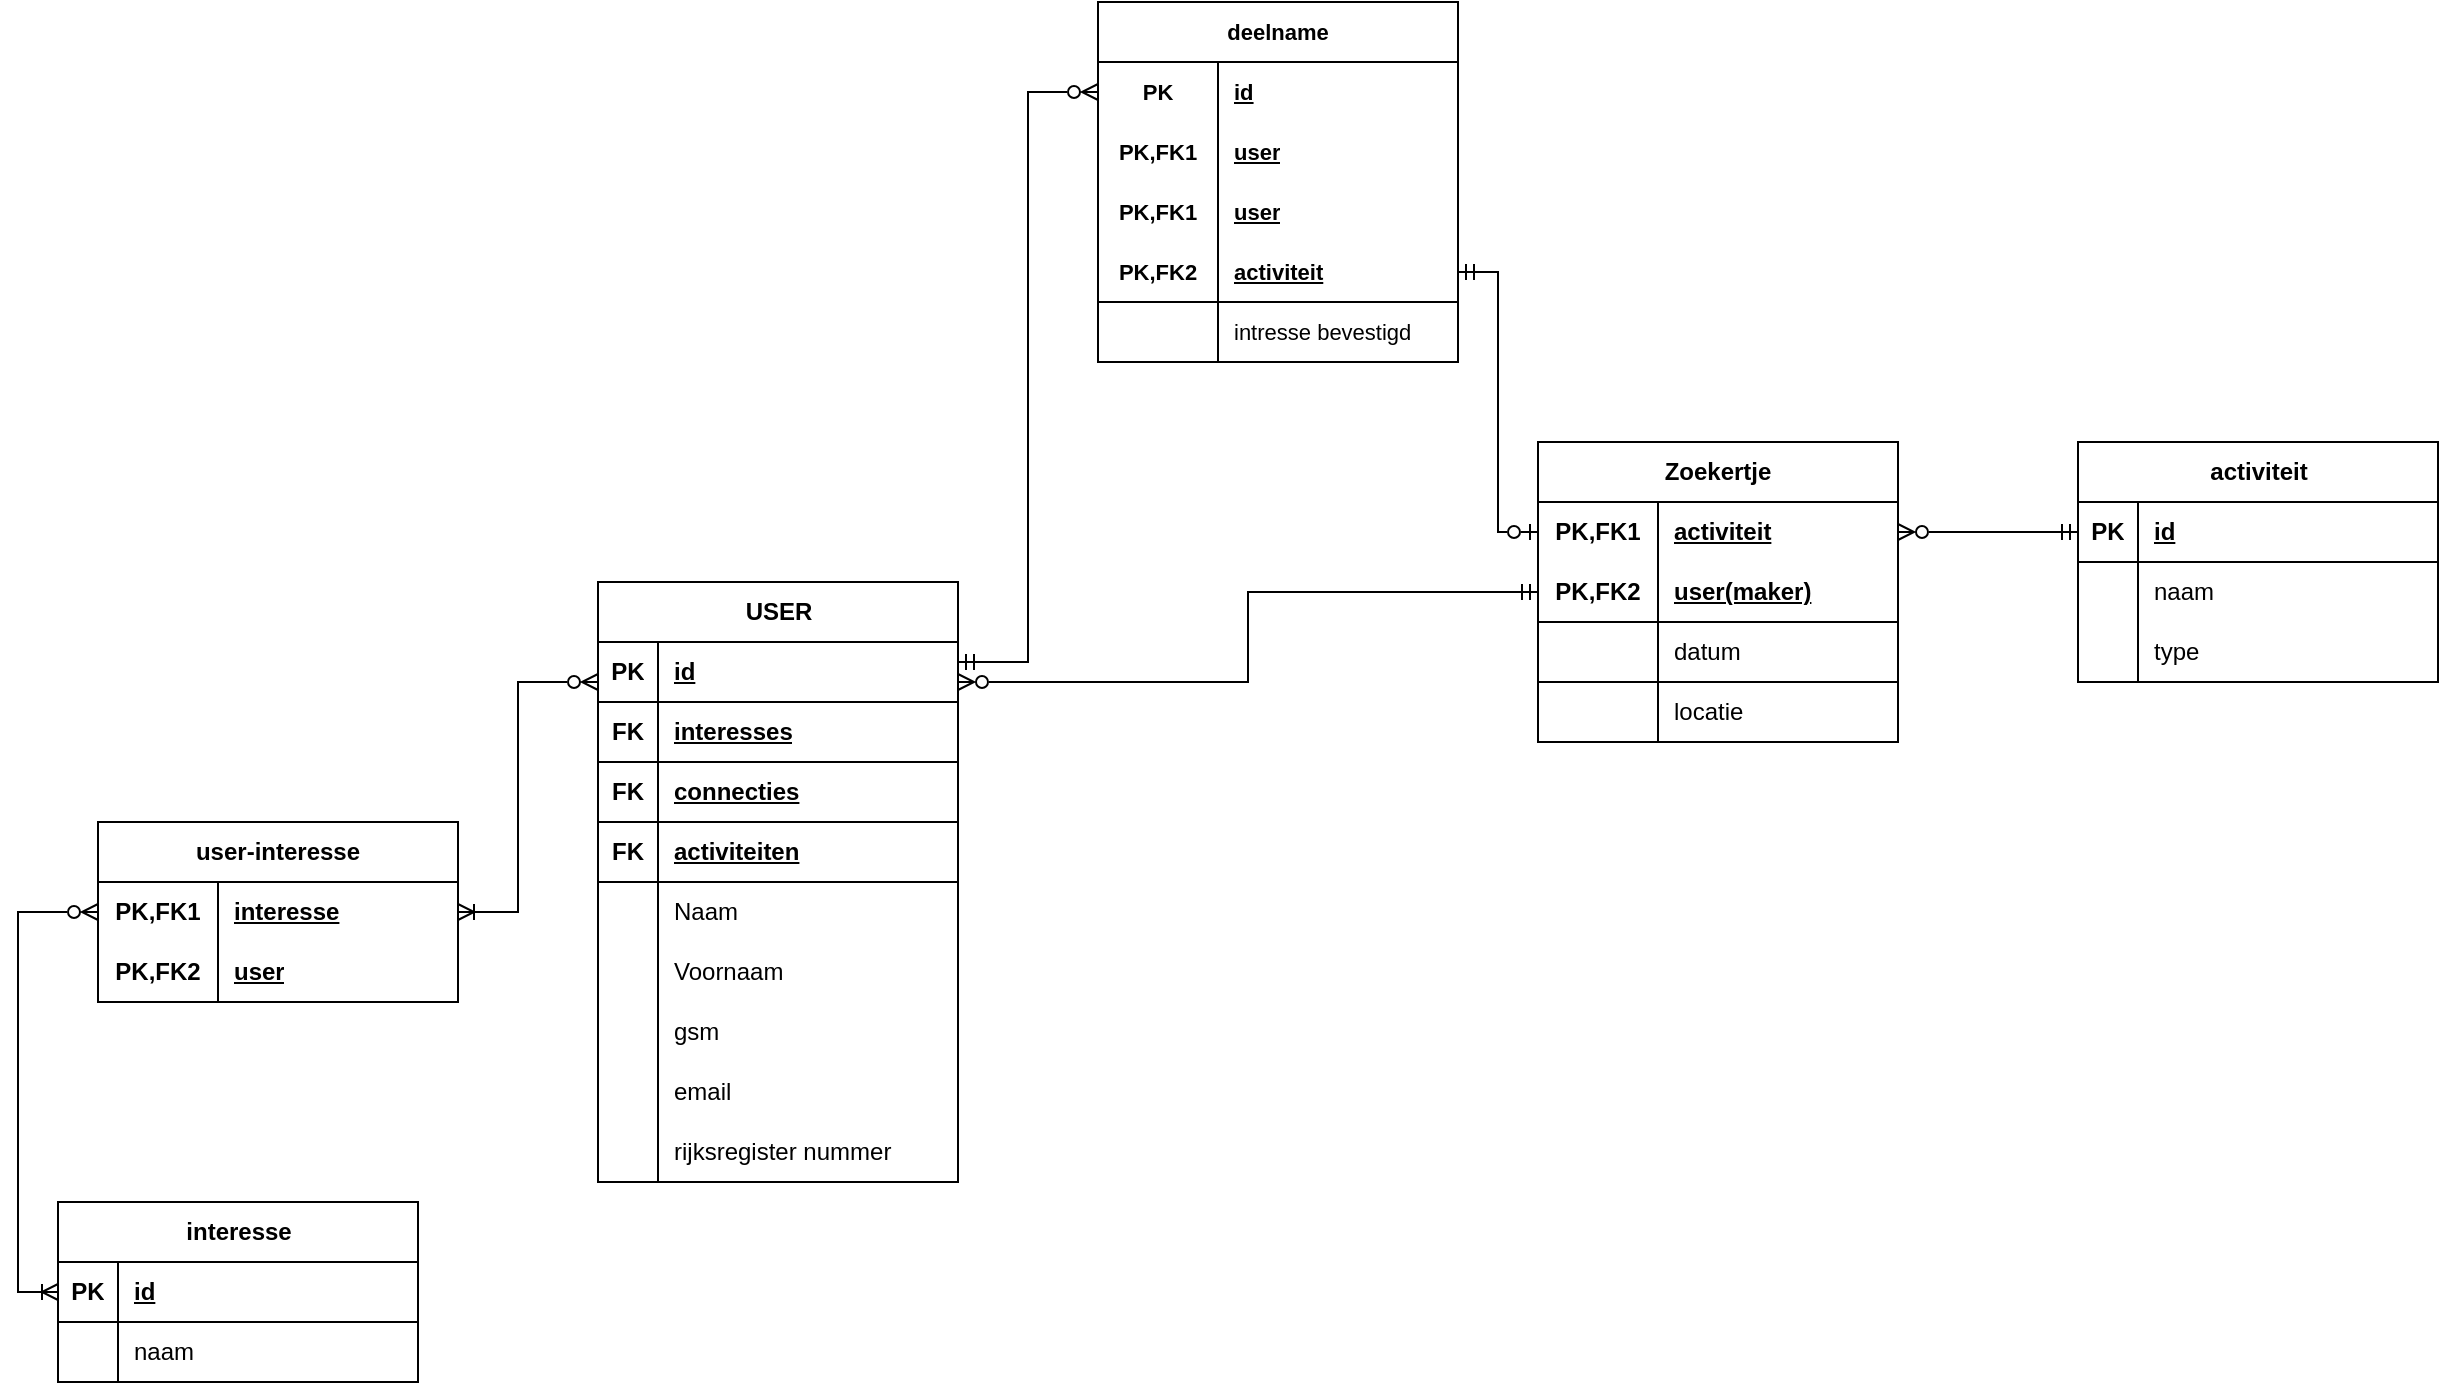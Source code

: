 <mxfile>
    <diagram name="Pagina-1" id="zkqFvFdBHUhe0cVwehjx">
        <mxGraphModel dx="580" dy="270" grid="1" gridSize="10" guides="1" tooltips="1" connect="1" arrows="1" fold="1" page="1" pageScale="1" pageWidth="827" pageHeight="1169" math="0" shadow="0">
            <root>
                <mxCell id="0"/>
                <mxCell id="1" parent="0"/>
                <mxCell id="kH-lECa4SdLWJ0C1_CDl-1" value="USER" style="shape=table;startSize=30;container=1;collapsible=1;childLayout=tableLayout;fixedRows=1;rowLines=0;fontStyle=1;align=center;resizeLast=1;html=1;" parent="1" vertex="1">
                    <mxGeometry x="350" y="700" width="180" height="300" as="geometry">
                        <mxRectangle x="280" y="360" width="70" height="30" as="alternateBounds"/>
                    </mxGeometry>
                </mxCell>
                <mxCell id="kH-lECa4SdLWJ0C1_CDl-2" value="" style="shape=tableRow;horizontal=0;startSize=0;swimlaneHead=0;swimlaneBody=0;fillColor=none;collapsible=0;dropTarget=0;points=[[0,0.5],[1,0.5]];portConstraint=eastwest;top=0;left=0;right=0;bottom=1;" parent="kH-lECa4SdLWJ0C1_CDl-1" vertex="1">
                    <mxGeometry y="30" width="180" height="30" as="geometry"/>
                </mxCell>
                <mxCell id="kH-lECa4SdLWJ0C1_CDl-3" value="PK" style="shape=partialRectangle;connectable=0;fillColor=none;top=0;left=0;bottom=0;right=0;fontStyle=1;overflow=hidden;whiteSpace=wrap;html=1;" parent="kH-lECa4SdLWJ0C1_CDl-2" vertex="1">
                    <mxGeometry width="30" height="30" as="geometry">
                        <mxRectangle width="30" height="30" as="alternateBounds"/>
                    </mxGeometry>
                </mxCell>
                <mxCell id="kH-lECa4SdLWJ0C1_CDl-4" value="id" style="shape=partialRectangle;connectable=0;fillColor=none;top=0;left=0;bottom=0;right=0;align=left;spacingLeft=6;fontStyle=5;overflow=hidden;whiteSpace=wrap;html=1;" parent="kH-lECa4SdLWJ0C1_CDl-2" vertex="1">
                    <mxGeometry x="30" width="150" height="30" as="geometry">
                        <mxRectangle width="150" height="30" as="alternateBounds"/>
                    </mxGeometry>
                </mxCell>
                <mxCell id="kH-lECa4SdLWJ0C1_CDl-14" value="" style="shape=tableRow;horizontal=0;startSize=0;swimlaneHead=0;swimlaneBody=0;fillColor=none;collapsible=0;dropTarget=0;points=[[0,0.5],[1,0.5]];portConstraint=eastwest;top=0;left=0;right=0;bottom=1;" parent="kH-lECa4SdLWJ0C1_CDl-1" vertex="1">
                    <mxGeometry y="60" width="180" height="30" as="geometry"/>
                </mxCell>
                <mxCell id="kH-lECa4SdLWJ0C1_CDl-15" value="FK" style="shape=partialRectangle;connectable=0;fillColor=none;top=0;left=0;bottom=0;right=0;fontStyle=1;overflow=hidden;whiteSpace=wrap;html=1;" parent="kH-lECa4SdLWJ0C1_CDl-14" vertex="1">
                    <mxGeometry width="30" height="30" as="geometry">
                        <mxRectangle width="30" height="30" as="alternateBounds"/>
                    </mxGeometry>
                </mxCell>
                <mxCell id="kH-lECa4SdLWJ0C1_CDl-16" value="interesses" style="shape=partialRectangle;connectable=0;fillColor=none;top=0;left=0;bottom=0;right=0;align=left;spacingLeft=6;fontStyle=5;overflow=hidden;whiteSpace=wrap;html=1;" parent="kH-lECa4SdLWJ0C1_CDl-14" vertex="1">
                    <mxGeometry x="30" width="150" height="30" as="geometry">
                        <mxRectangle width="150" height="30" as="alternateBounds"/>
                    </mxGeometry>
                </mxCell>
                <mxCell id="kH-lECa4SdLWJ0C1_CDl-26" value="" style="shape=tableRow;horizontal=0;startSize=0;swimlaneHead=0;swimlaneBody=0;fillColor=none;collapsible=0;dropTarget=0;points=[[0,0.5],[1,0.5]];portConstraint=eastwest;top=0;left=0;right=0;bottom=1;" parent="kH-lECa4SdLWJ0C1_CDl-1" vertex="1">
                    <mxGeometry y="90" width="180" height="30" as="geometry"/>
                </mxCell>
                <mxCell id="kH-lECa4SdLWJ0C1_CDl-27" value="FK" style="shape=partialRectangle;connectable=0;fillColor=none;top=0;left=0;bottom=0;right=0;fontStyle=1;overflow=hidden;whiteSpace=wrap;html=1;" parent="kH-lECa4SdLWJ0C1_CDl-26" vertex="1">
                    <mxGeometry width="30" height="30" as="geometry">
                        <mxRectangle width="30" height="30" as="alternateBounds"/>
                    </mxGeometry>
                </mxCell>
                <mxCell id="kH-lECa4SdLWJ0C1_CDl-28" value="connecties" style="shape=partialRectangle;connectable=0;fillColor=none;top=0;left=0;bottom=0;right=0;align=left;spacingLeft=6;fontStyle=5;overflow=hidden;whiteSpace=wrap;html=1;" parent="kH-lECa4SdLWJ0C1_CDl-26" vertex="1">
                    <mxGeometry x="30" width="150" height="30" as="geometry">
                        <mxRectangle width="150" height="30" as="alternateBounds"/>
                    </mxGeometry>
                </mxCell>
                <mxCell id="kH-lECa4SdLWJ0C1_CDl-29" value="" style="shape=tableRow;horizontal=0;startSize=0;swimlaneHead=0;swimlaneBody=0;fillColor=none;collapsible=0;dropTarget=0;points=[[0,0.5],[1,0.5]];portConstraint=eastwest;top=0;left=0;right=0;bottom=1;" parent="kH-lECa4SdLWJ0C1_CDl-1" vertex="1">
                    <mxGeometry y="120" width="180" height="30" as="geometry"/>
                </mxCell>
                <mxCell id="kH-lECa4SdLWJ0C1_CDl-30" value="FK" style="shape=partialRectangle;connectable=0;fillColor=none;top=0;left=0;bottom=0;right=0;fontStyle=1;overflow=hidden;whiteSpace=wrap;html=1;" parent="kH-lECa4SdLWJ0C1_CDl-29" vertex="1">
                    <mxGeometry width="30" height="30" as="geometry">
                        <mxRectangle width="30" height="30" as="alternateBounds"/>
                    </mxGeometry>
                </mxCell>
                <mxCell id="kH-lECa4SdLWJ0C1_CDl-31" value="activiteiten" style="shape=partialRectangle;connectable=0;fillColor=none;top=0;left=0;bottom=0;right=0;align=left;spacingLeft=6;fontStyle=5;overflow=hidden;whiteSpace=wrap;html=1;" parent="kH-lECa4SdLWJ0C1_CDl-29" vertex="1">
                    <mxGeometry x="30" width="150" height="30" as="geometry">
                        <mxRectangle width="150" height="30" as="alternateBounds"/>
                    </mxGeometry>
                </mxCell>
                <mxCell id="kH-lECa4SdLWJ0C1_CDl-5" value="" style="shape=tableRow;horizontal=0;startSize=0;swimlaneHead=0;swimlaneBody=0;fillColor=none;collapsible=0;dropTarget=0;points=[[0,0.5],[1,0.5]];portConstraint=eastwest;top=0;left=0;right=0;bottom=0;" parent="kH-lECa4SdLWJ0C1_CDl-1" vertex="1">
                    <mxGeometry y="150" width="180" height="30" as="geometry"/>
                </mxCell>
                <mxCell id="kH-lECa4SdLWJ0C1_CDl-6" value="" style="shape=partialRectangle;connectable=0;fillColor=none;top=0;left=0;bottom=0;right=0;editable=1;overflow=hidden;whiteSpace=wrap;html=1;" parent="kH-lECa4SdLWJ0C1_CDl-5" vertex="1">
                    <mxGeometry width="30" height="30" as="geometry">
                        <mxRectangle width="30" height="30" as="alternateBounds"/>
                    </mxGeometry>
                </mxCell>
                <mxCell id="kH-lECa4SdLWJ0C1_CDl-7" value="Naam" style="shape=partialRectangle;connectable=0;fillColor=none;top=0;left=0;bottom=0;right=0;align=left;spacingLeft=6;overflow=hidden;whiteSpace=wrap;html=1;" parent="kH-lECa4SdLWJ0C1_CDl-5" vertex="1">
                    <mxGeometry x="30" width="150" height="30" as="geometry">
                        <mxRectangle width="150" height="30" as="alternateBounds"/>
                    </mxGeometry>
                </mxCell>
                <mxCell id="kH-lECa4SdLWJ0C1_CDl-8" value="" style="shape=tableRow;horizontal=0;startSize=0;swimlaneHead=0;swimlaneBody=0;fillColor=none;collapsible=0;dropTarget=0;points=[[0,0.5],[1,0.5]];portConstraint=eastwest;top=0;left=0;right=0;bottom=0;" parent="kH-lECa4SdLWJ0C1_CDl-1" vertex="1">
                    <mxGeometry y="180" width="180" height="30" as="geometry"/>
                </mxCell>
                <mxCell id="kH-lECa4SdLWJ0C1_CDl-9" value="" style="shape=partialRectangle;connectable=0;fillColor=none;top=0;left=0;bottom=0;right=0;editable=1;overflow=hidden;whiteSpace=wrap;html=1;" parent="kH-lECa4SdLWJ0C1_CDl-8" vertex="1">
                    <mxGeometry width="30" height="30" as="geometry">
                        <mxRectangle width="30" height="30" as="alternateBounds"/>
                    </mxGeometry>
                </mxCell>
                <mxCell id="kH-lECa4SdLWJ0C1_CDl-10" value="Voornaam" style="shape=partialRectangle;connectable=0;fillColor=none;top=0;left=0;bottom=0;right=0;align=left;spacingLeft=6;overflow=hidden;whiteSpace=wrap;html=1;" parent="kH-lECa4SdLWJ0C1_CDl-8" vertex="1">
                    <mxGeometry x="30" width="150" height="30" as="geometry">
                        <mxRectangle width="150" height="30" as="alternateBounds"/>
                    </mxGeometry>
                </mxCell>
                <mxCell id="kH-lECa4SdLWJ0C1_CDl-11" value="" style="shape=tableRow;horizontal=0;startSize=0;swimlaneHead=0;swimlaneBody=0;fillColor=none;collapsible=0;dropTarget=0;points=[[0,0.5],[1,0.5]];portConstraint=eastwest;top=0;left=0;right=0;bottom=0;" parent="kH-lECa4SdLWJ0C1_CDl-1" vertex="1">
                    <mxGeometry y="210" width="180" height="30" as="geometry"/>
                </mxCell>
                <mxCell id="kH-lECa4SdLWJ0C1_CDl-12" value="" style="shape=partialRectangle;connectable=0;fillColor=none;top=0;left=0;bottom=0;right=0;editable=1;overflow=hidden;whiteSpace=wrap;html=1;" parent="kH-lECa4SdLWJ0C1_CDl-11" vertex="1">
                    <mxGeometry width="30" height="30" as="geometry">
                        <mxRectangle width="30" height="30" as="alternateBounds"/>
                    </mxGeometry>
                </mxCell>
                <mxCell id="kH-lECa4SdLWJ0C1_CDl-13" value="gsm" style="shape=partialRectangle;connectable=0;fillColor=none;top=0;left=0;bottom=0;right=0;align=left;spacingLeft=6;overflow=hidden;whiteSpace=wrap;html=1;" parent="kH-lECa4SdLWJ0C1_CDl-11" vertex="1">
                    <mxGeometry x="30" width="150" height="30" as="geometry">
                        <mxRectangle width="150" height="30" as="alternateBounds"/>
                    </mxGeometry>
                </mxCell>
                <mxCell id="kH-lECa4SdLWJ0C1_CDl-20" value="" style="shape=tableRow;horizontal=0;startSize=0;swimlaneHead=0;swimlaneBody=0;fillColor=none;collapsible=0;dropTarget=0;points=[[0,0.5],[1,0.5]];portConstraint=eastwest;top=0;left=0;right=0;bottom=0;" parent="kH-lECa4SdLWJ0C1_CDl-1" vertex="1">
                    <mxGeometry y="240" width="180" height="30" as="geometry"/>
                </mxCell>
                <mxCell id="kH-lECa4SdLWJ0C1_CDl-21" value="" style="shape=partialRectangle;connectable=0;fillColor=none;top=0;left=0;bottom=0;right=0;editable=1;overflow=hidden;whiteSpace=wrap;html=1;" parent="kH-lECa4SdLWJ0C1_CDl-20" vertex="1">
                    <mxGeometry width="30" height="30" as="geometry">
                        <mxRectangle width="30" height="30" as="alternateBounds"/>
                    </mxGeometry>
                </mxCell>
                <mxCell id="kH-lECa4SdLWJ0C1_CDl-22" value="email" style="shape=partialRectangle;connectable=0;fillColor=none;top=0;left=0;bottom=0;right=0;align=left;spacingLeft=6;overflow=hidden;whiteSpace=wrap;html=1;" parent="kH-lECa4SdLWJ0C1_CDl-20" vertex="1">
                    <mxGeometry x="30" width="150" height="30" as="geometry">
                        <mxRectangle width="150" height="30" as="alternateBounds"/>
                    </mxGeometry>
                </mxCell>
                <mxCell id="kH-lECa4SdLWJ0C1_CDl-23" value="" style="shape=tableRow;horizontal=0;startSize=0;swimlaneHead=0;swimlaneBody=0;fillColor=none;collapsible=0;dropTarget=0;points=[[0,0.5],[1,0.5]];portConstraint=eastwest;top=0;left=0;right=0;bottom=0;" parent="kH-lECa4SdLWJ0C1_CDl-1" vertex="1">
                    <mxGeometry y="270" width="180" height="30" as="geometry"/>
                </mxCell>
                <mxCell id="kH-lECa4SdLWJ0C1_CDl-24" value="" style="shape=partialRectangle;connectable=0;fillColor=none;top=0;left=0;bottom=0;right=0;editable=1;overflow=hidden;whiteSpace=wrap;html=1;" parent="kH-lECa4SdLWJ0C1_CDl-23" vertex="1">
                    <mxGeometry width="30" height="30" as="geometry">
                        <mxRectangle width="30" height="30" as="alternateBounds"/>
                    </mxGeometry>
                </mxCell>
                <mxCell id="kH-lECa4SdLWJ0C1_CDl-25" value="rijksregister nummer" style="shape=partialRectangle;connectable=0;fillColor=none;top=0;left=0;bottom=0;right=0;align=left;spacingLeft=6;overflow=hidden;whiteSpace=wrap;html=1;" parent="kH-lECa4SdLWJ0C1_CDl-23" vertex="1">
                    <mxGeometry x="30" width="150" height="30" as="geometry">
                        <mxRectangle width="150" height="30" as="alternateBounds"/>
                    </mxGeometry>
                </mxCell>
                <mxCell id="kH-lECa4SdLWJ0C1_CDl-32" value="activiteit" style="shape=table;startSize=30;container=1;collapsible=1;childLayout=tableLayout;fixedRows=1;rowLines=0;fontStyle=1;align=center;resizeLast=1;html=1;" parent="1" vertex="1">
                    <mxGeometry x="1090" y="630" width="180" height="120" as="geometry"/>
                </mxCell>
                <mxCell id="kH-lECa4SdLWJ0C1_CDl-33" value="" style="shape=tableRow;horizontal=0;startSize=0;swimlaneHead=0;swimlaneBody=0;fillColor=none;collapsible=0;dropTarget=0;points=[[0,0.5],[1,0.5]];portConstraint=eastwest;top=0;left=0;right=0;bottom=1;" parent="kH-lECa4SdLWJ0C1_CDl-32" vertex="1">
                    <mxGeometry y="30" width="180" height="30" as="geometry"/>
                </mxCell>
                <mxCell id="kH-lECa4SdLWJ0C1_CDl-34" value="PK" style="shape=partialRectangle;connectable=0;fillColor=none;top=0;left=0;bottom=0;right=0;fontStyle=1;overflow=hidden;whiteSpace=wrap;html=1;" parent="kH-lECa4SdLWJ0C1_CDl-33" vertex="1">
                    <mxGeometry width="30" height="30" as="geometry">
                        <mxRectangle width="30" height="30" as="alternateBounds"/>
                    </mxGeometry>
                </mxCell>
                <mxCell id="kH-lECa4SdLWJ0C1_CDl-35" value="id" style="shape=partialRectangle;connectable=0;fillColor=none;top=0;left=0;bottom=0;right=0;align=left;spacingLeft=6;fontStyle=5;overflow=hidden;whiteSpace=wrap;html=1;" parent="kH-lECa4SdLWJ0C1_CDl-33" vertex="1">
                    <mxGeometry x="30" width="150" height="30" as="geometry">
                        <mxRectangle width="150" height="30" as="alternateBounds"/>
                    </mxGeometry>
                </mxCell>
                <mxCell id="kH-lECa4SdLWJ0C1_CDl-36" value="" style="shape=tableRow;horizontal=0;startSize=0;swimlaneHead=0;swimlaneBody=0;fillColor=none;collapsible=0;dropTarget=0;points=[[0,0.5],[1,0.5]];portConstraint=eastwest;top=0;left=0;right=0;bottom=0;" parent="kH-lECa4SdLWJ0C1_CDl-32" vertex="1">
                    <mxGeometry y="60" width="180" height="30" as="geometry"/>
                </mxCell>
                <mxCell id="kH-lECa4SdLWJ0C1_CDl-37" value="" style="shape=partialRectangle;connectable=0;fillColor=none;top=0;left=0;bottom=0;right=0;editable=1;overflow=hidden;whiteSpace=wrap;html=1;" parent="kH-lECa4SdLWJ0C1_CDl-36" vertex="1">
                    <mxGeometry width="30" height="30" as="geometry">
                        <mxRectangle width="30" height="30" as="alternateBounds"/>
                    </mxGeometry>
                </mxCell>
                <mxCell id="kH-lECa4SdLWJ0C1_CDl-38" value="naam" style="shape=partialRectangle;connectable=0;fillColor=none;top=0;left=0;bottom=0;right=0;align=left;spacingLeft=6;overflow=hidden;whiteSpace=wrap;html=1;" parent="kH-lECa4SdLWJ0C1_CDl-36" vertex="1">
                    <mxGeometry x="30" width="150" height="30" as="geometry">
                        <mxRectangle width="150" height="30" as="alternateBounds"/>
                    </mxGeometry>
                </mxCell>
                <mxCell id="kH-lECa4SdLWJ0C1_CDl-39" value="" style="shape=tableRow;horizontal=0;startSize=0;swimlaneHead=0;swimlaneBody=0;fillColor=none;collapsible=0;dropTarget=0;points=[[0,0.5],[1,0.5]];portConstraint=eastwest;top=0;left=0;right=0;bottom=0;" parent="kH-lECa4SdLWJ0C1_CDl-32" vertex="1">
                    <mxGeometry y="90" width="180" height="30" as="geometry"/>
                </mxCell>
                <mxCell id="kH-lECa4SdLWJ0C1_CDl-40" value="" style="shape=partialRectangle;connectable=0;fillColor=none;top=0;left=0;bottom=0;right=0;editable=1;overflow=hidden;whiteSpace=wrap;html=1;" parent="kH-lECa4SdLWJ0C1_CDl-39" vertex="1">
                    <mxGeometry width="30" height="30" as="geometry">
                        <mxRectangle width="30" height="30" as="alternateBounds"/>
                    </mxGeometry>
                </mxCell>
                <mxCell id="kH-lECa4SdLWJ0C1_CDl-41" value="type" style="shape=partialRectangle;connectable=0;fillColor=none;top=0;left=0;bottom=0;right=0;align=left;spacingLeft=6;overflow=hidden;whiteSpace=wrap;html=1;" parent="kH-lECa4SdLWJ0C1_CDl-39" vertex="1">
                    <mxGeometry x="30" width="150" height="30" as="geometry">
                        <mxRectangle width="150" height="30" as="alternateBounds"/>
                    </mxGeometry>
                </mxCell>
                <mxCell id="kH-lECa4SdLWJ0C1_CDl-85" style="edgeStyle=orthogonalEdgeStyle;rounded=0;orthogonalLoop=1;jettySize=auto;html=1;endArrow=ERzeroToMany;endFill=0;startArrow=ERoneToMany;startFill=0;" parent="1" source="kH-lECa4SdLWJ0C1_CDl-58" target="kH-lECa4SdLWJ0C1_CDl-72" edge="1">
                    <mxGeometry relative="1" as="geometry">
                        <Array as="points">
                            <mxPoint x="60" y="1055"/>
                            <mxPoint x="60" y="865"/>
                        </Array>
                    </mxGeometry>
                </mxCell>
                <mxCell id="kH-lECa4SdLWJ0C1_CDl-58" value="interesse" style="shape=table;startSize=30;container=1;collapsible=1;childLayout=tableLayout;fixedRows=1;rowLines=0;fontStyle=1;align=center;resizeLast=1;html=1;" parent="1" vertex="1">
                    <mxGeometry x="80" y="1010" width="180" height="90" as="geometry"/>
                </mxCell>
                <mxCell id="kH-lECa4SdLWJ0C1_CDl-59" value="" style="shape=tableRow;horizontal=0;startSize=0;swimlaneHead=0;swimlaneBody=0;fillColor=none;collapsible=0;dropTarget=0;points=[[0,0.5],[1,0.5]];portConstraint=eastwest;top=0;left=0;right=0;bottom=1;" parent="kH-lECa4SdLWJ0C1_CDl-58" vertex="1">
                    <mxGeometry y="30" width="180" height="30" as="geometry"/>
                </mxCell>
                <mxCell id="kH-lECa4SdLWJ0C1_CDl-60" value="PK" style="shape=partialRectangle;connectable=0;fillColor=none;top=0;left=0;bottom=0;right=0;fontStyle=1;overflow=hidden;whiteSpace=wrap;html=1;" parent="kH-lECa4SdLWJ0C1_CDl-59" vertex="1">
                    <mxGeometry width="30" height="30" as="geometry">
                        <mxRectangle width="30" height="30" as="alternateBounds"/>
                    </mxGeometry>
                </mxCell>
                <mxCell id="kH-lECa4SdLWJ0C1_CDl-61" value="id" style="shape=partialRectangle;connectable=0;fillColor=none;top=0;left=0;bottom=0;right=0;align=left;spacingLeft=6;fontStyle=5;overflow=hidden;whiteSpace=wrap;html=1;" parent="kH-lECa4SdLWJ0C1_CDl-59" vertex="1">
                    <mxGeometry x="30" width="150" height="30" as="geometry">
                        <mxRectangle width="150" height="30" as="alternateBounds"/>
                    </mxGeometry>
                </mxCell>
                <mxCell id="kH-lECa4SdLWJ0C1_CDl-62" value="" style="shape=tableRow;horizontal=0;startSize=0;swimlaneHead=0;swimlaneBody=0;fillColor=none;collapsible=0;dropTarget=0;points=[[0,0.5],[1,0.5]];portConstraint=eastwest;top=0;left=0;right=0;bottom=0;" parent="kH-lECa4SdLWJ0C1_CDl-58" vertex="1">
                    <mxGeometry y="60" width="180" height="30" as="geometry"/>
                </mxCell>
                <mxCell id="kH-lECa4SdLWJ0C1_CDl-63" value="" style="shape=partialRectangle;connectable=0;fillColor=none;top=0;left=0;bottom=0;right=0;editable=1;overflow=hidden;whiteSpace=wrap;html=1;" parent="kH-lECa4SdLWJ0C1_CDl-62" vertex="1">
                    <mxGeometry width="30" height="30" as="geometry">
                        <mxRectangle width="30" height="30" as="alternateBounds"/>
                    </mxGeometry>
                </mxCell>
                <mxCell id="kH-lECa4SdLWJ0C1_CDl-64" value="naam" style="shape=partialRectangle;connectable=0;fillColor=none;top=0;left=0;bottom=0;right=0;align=left;spacingLeft=6;overflow=hidden;whiteSpace=wrap;html=1;" parent="kH-lECa4SdLWJ0C1_CDl-62" vertex="1">
                    <mxGeometry x="30" width="150" height="30" as="geometry">
                        <mxRectangle width="150" height="30" as="alternateBounds"/>
                    </mxGeometry>
                </mxCell>
                <mxCell id="kH-lECa4SdLWJ0C1_CDl-71" value="user-interesse" style="shape=table;startSize=30;container=1;collapsible=1;childLayout=tableLayout;fixedRows=1;rowLines=0;fontStyle=1;align=center;resizeLast=1;html=1;whiteSpace=wrap;" parent="1" vertex="1">
                    <mxGeometry x="100" y="820" width="180" height="90" as="geometry"/>
                </mxCell>
                <mxCell id="kH-lECa4SdLWJ0C1_CDl-72" value="" style="shape=tableRow;horizontal=0;startSize=0;swimlaneHead=0;swimlaneBody=0;fillColor=none;collapsible=0;dropTarget=0;points=[[0,0.5],[1,0.5]];portConstraint=eastwest;top=0;left=0;right=0;bottom=0;html=1;" parent="kH-lECa4SdLWJ0C1_CDl-71" vertex="1">
                    <mxGeometry y="30" width="180" height="30" as="geometry"/>
                </mxCell>
                <mxCell id="kH-lECa4SdLWJ0C1_CDl-73" value="PK,FK1" style="shape=partialRectangle;connectable=0;fillColor=none;top=0;left=0;bottom=0;right=0;fontStyle=1;overflow=hidden;html=1;whiteSpace=wrap;" parent="kH-lECa4SdLWJ0C1_CDl-72" vertex="1">
                    <mxGeometry width="60" height="30" as="geometry">
                        <mxRectangle width="60" height="30" as="alternateBounds"/>
                    </mxGeometry>
                </mxCell>
                <mxCell id="kH-lECa4SdLWJ0C1_CDl-74" value="interesse" style="shape=partialRectangle;connectable=0;fillColor=none;top=0;left=0;bottom=0;right=0;align=left;spacingLeft=6;fontStyle=5;overflow=hidden;html=1;whiteSpace=wrap;" parent="kH-lECa4SdLWJ0C1_CDl-72" vertex="1">
                    <mxGeometry x="60" width="120" height="30" as="geometry">
                        <mxRectangle width="120" height="30" as="alternateBounds"/>
                    </mxGeometry>
                </mxCell>
                <mxCell id="kH-lECa4SdLWJ0C1_CDl-75" value="" style="shape=tableRow;horizontal=0;startSize=0;swimlaneHead=0;swimlaneBody=0;fillColor=none;collapsible=0;dropTarget=0;points=[[0,0.5],[1,0.5]];portConstraint=eastwest;top=0;left=0;right=0;bottom=1;html=1;" parent="kH-lECa4SdLWJ0C1_CDl-71" vertex="1">
                    <mxGeometry y="60" width="180" height="30" as="geometry"/>
                </mxCell>
                <mxCell id="kH-lECa4SdLWJ0C1_CDl-76" value="PK,FK2" style="shape=partialRectangle;connectable=0;fillColor=none;top=0;left=0;bottom=0;right=0;fontStyle=1;overflow=hidden;html=1;whiteSpace=wrap;" parent="kH-lECa4SdLWJ0C1_CDl-75" vertex="1">
                    <mxGeometry width="60" height="30" as="geometry">
                        <mxRectangle width="60" height="30" as="alternateBounds"/>
                    </mxGeometry>
                </mxCell>
                <mxCell id="kH-lECa4SdLWJ0C1_CDl-77" value="user" style="shape=partialRectangle;connectable=0;fillColor=none;top=0;left=0;bottom=0;right=0;align=left;spacingLeft=6;fontStyle=5;overflow=hidden;html=1;whiteSpace=wrap;" parent="kH-lECa4SdLWJ0C1_CDl-75" vertex="1">
                    <mxGeometry x="60" width="120" height="30" as="geometry">
                        <mxRectangle width="120" height="30" as="alternateBounds"/>
                    </mxGeometry>
                </mxCell>
                <mxCell id="kH-lECa4SdLWJ0C1_CDl-86" style="edgeStyle=orthogonalEdgeStyle;shape=connector;rounded=0;orthogonalLoop=1;jettySize=auto;html=1;strokeColor=default;align=center;verticalAlign=middle;fontFamily=Helvetica;fontSize=11;fontColor=default;labelBackgroundColor=default;endArrow=ERzeroToMany;endFill=0;startArrow=ERoneToMany;startFill=0;" parent="1" source="kH-lECa4SdLWJ0C1_CDl-72" target="kH-lECa4SdLWJ0C1_CDl-2" edge="1">
                    <mxGeometry relative="1" as="geometry">
                        <Array as="points">
                            <mxPoint x="310" y="865"/>
                            <mxPoint x="310" y="750"/>
                        </Array>
                    </mxGeometry>
                </mxCell>
                <mxCell id="kH-lECa4SdLWJ0C1_CDl-101" value="Zoekertje" style="shape=table;startSize=30;container=1;collapsible=1;childLayout=tableLayout;fixedRows=1;rowLines=0;fontStyle=1;align=center;resizeLast=1;html=1;whiteSpace=wrap;" parent="1" vertex="1">
                    <mxGeometry x="820" y="630" width="180" height="150" as="geometry"/>
                </mxCell>
                <mxCell id="kH-lECa4SdLWJ0C1_CDl-102" value="" style="shape=tableRow;horizontal=0;startSize=0;swimlaneHead=0;swimlaneBody=0;fillColor=none;collapsible=0;dropTarget=0;points=[[0,0.5],[1,0.5]];portConstraint=eastwest;top=0;left=0;right=0;bottom=0;html=1;" parent="kH-lECa4SdLWJ0C1_CDl-101" vertex="1">
                    <mxGeometry y="30" width="180" height="30" as="geometry"/>
                </mxCell>
                <mxCell id="kH-lECa4SdLWJ0C1_CDl-103" value="PK,FK1" style="shape=partialRectangle;connectable=0;fillColor=none;top=0;left=0;bottom=0;right=0;fontStyle=1;overflow=hidden;html=1;whiteSpace=wrap;" parent="kH-lECa4SdLWJ0C1_CDl-102" vertex="1">
                    <mxGeometry width="60" height="30" as="geometry">
                        <mxRectangle width="60" height="30" as="alternateBounds"/>
                    </mxGeometry>
                </mxCell>
                <mxCell id="kH-lECa4SdLWJ0C1_CDl-104" value="activiteit" style="shape=partialRectangle;connectable=0;fillColor=none;top=0;left=0;bottom=0;right=0;align=left;spacingLeft=6;fontStyle=5;overflow=hidden;html=1;whiteSpace=wrap;" parent="kH-lECa4SdLWJ0C1_CDl-102" vertex="1">
                    <mxGeometry x="60" width="120" height="30" as="geometry">
                        <mxRectangle width="120" height="30" as="alternateBounds"/>
                    </mxGeometry>
                </mxCell>
                <mxCell id="kH-lECa4SdLWJ0C1_CDl-105" value="" style="shape=tableRow;horizontal=0;startSize=0;swimlaneHead=0;swimlaneBody=0;fillColor=none;collapsible=0;dropTarget=0;points=[[0,0.5],[1,0.5]];portConstraint=eastwest;top=0;left=0;right=0;bottom=1;html=1;" parent="kH-lECa4SdLWJ0C1_CDl-101" vertex="1">
                    <mxGeometry y="60" width="180" height="30" as="geometry"/>
                </mxCell>
                <mxCell id="kH-lECa4SdLWJ0C1_CDl-106" value="PK,FK2" style="shape=partialRectangle;connectable=0;fillColor=none;top=0;left=0;bottom=0;right=0;fontStyle=1;overflow=hidden;html=1;whiteSpace=wrap;" parent="kH-lECa4SdLWJ0C1_CDl-105" vertex="1">
                    <mxGeometry width="60" height="30" as="geometry">
                        <mxRectangle width="60" height="30" as="alternateBounds"/>
                    </mxGeometry>
                </mxCell>
                <mxCell id="kH-lECa4SdLWJ0C1_CDl-107" value="user(maker)" style="shape=partialRectangle;connectable=0;fillColor=none;top=0;left=0;bottom=0;right=0;align=left;spacingLeft=6;fontStyle=5;overflow=hidden;html=1;whiteSpace=wrap;" parent="kH-lECa4SdLWJ0C1_CDl-105" vertex="1">
                    <mxGeometry x="60" width="120" height="30" as="geometry">
                        <mxRectangle width="120" height="30" as="alternateBounds"/>
                    </mxGeometry>
                </mxCell>
                <mxCell id="kH-lECa4SdLWJ0C1_CDl-120" value="" style="shape=tableRow;horizontal=0;startSize=0;swimlaneHead=0;swimlaneBody=0;fillColor=none;collapsible=0;dropTarget=0;points=[[0,0.5],[1,0.5]];portConstraint=eastwest;top=0;left=0;right=0;bottom=1;html=1;" parent="kH-lECa4SdLWJ0C1_CDl-101" vertex="1">
                    <mxGeometry y="90" width="180" height="30" as="geometry"/>
                </mxCell>
                <mxCell id="kH-lECa4SdLWJ0C1_CDl-121" value="" style="shape=partialRectangle;connectable=0;fillColor=none;top=0;left=0;bottom=0;right=0;fontStyle=1;overflow=hidden;html=1;whiteSpace=wrap;" parent="kH-lECa4SdLWJ0C1_CDl-120" vertex="1">
                    <mxGeometry width="60" height="30" as="geometry">
                        <mxRectangle width="60" height="30" as="alternateBounds"/>
                    </mxGeometry>
                </mxCell>
                <mxCell id="kH-lECa4SdLWJ0C1_CDl-122" value="datum" style="shape=partialRectangle;connectable=0;fillColor=none;top=0;left=0;bottom=0;right=0;align=left;spacingLeft=6;fontStyle=0;overflow=hidden;html=1;whiteSpace=wrap;" parent="kH-lECa4SdLWJ0C1_CDl-120" vertex="1">
                    <mxGeometry x="60" width="120" height="30" as="geometry">
                        <mxRectangle width="120" height="30" as="alternateBounds"/>
                    </mxGeometry>
                </mxCell>
                <mxCell id="kH-lECa4SdLWJ0C1_CDl-123" value="" style="shape=tableRow;horizontal=0;startSize=0;swimlaneHead=0;swimlaneBody=0;fillColor=none;collapsible=0;dropTarget=0;points=[[0,0.5],[1,0.5]];portConstraint=eastwest;top=0;left=0;right=0;bottom=1;html=1;" parent="kH-lECa4SdLWJ0C1_CDl-101" vertex="1">
                    <mxGeometry y="120" width="180" height="30" as="geometry"/>
                </mxCell>
                <mxCell id="kH-lECa4SdLWJ0C1_CDl-124" value="" style="shape=partialRectangle;connectable=0;fillColor=none;top=0;left=0;bottom=0;right=0;fontStyle=1;overflow=hidden;html=1;whiteSpace=wrap;" parent="kH-lECa4SdLWJ0C1_CDl-123" vertex="1">
                    <mxGeometry width="60" height="30" as="geometry">
                        <mxRectangle width="60" height="30" as="alternateBounds"/>
                    </mxGeometry>
                </mxCell>
                <mxCell id="kH-lECa4SdLWJ0C1_CDl-125" value="locatie" style="shape=partialRectangle;connectable=0;fillColor=none;top=0;left=0;bottom=0;right=0;align=left;spacingLeft=6;fontStyle=0;overflow=hidden;html=1;whiteSpace=wrap;" parent="kH-lECa4SdLWJ0C1_CDl-123" vertex="1">
                    <mxGeometry x="60" width="120" height="30" as="geometry">
                        <mxRectangle width="120" height="30" as="alternateBounds"/>
                    </mxGeometry>
                </mxCell>
                <mxCell id="kH-lECa4SdLWJ0C1_CDl-108" style="edgeStyle=orthogonalEdgeStyle;shape=connector;rounded=0;orthogonalLoop=1;jettySize=auto;html=1;strokeColor=default;align=center;verticalAlign=middle;fontFamily=Helvetica;fontSize=11;fontColor=default;labelBackgroundColor=default;endArrow=ERzeroToMany;endFill=0;startArrow=ERmandOne;startFill=0;" parent="1" source="kH-lECa4SdLWJ0C1_CDl-105" target="kH-lECa4SdLWJ0C1_CDl-2" edge="1">
                    <mxGeometry relative="1" as="geometry">
                        <Array as="points">
                            <mxPoint x="675" y="705"/>
                            <mxPoint x="675" y="750"/>
                        </Array>
                    </mxGeometry>
                </mxCell>
                <mxCell id="kH-lECa4SdLWJ0C1_CDl-110" style="shape=connector;rounded=0;orthogonalLoop=1;jettySize=auto;html=1;strokeColor=default;align=center;verticalAlign=middle;fontFamily=Helvetica;fontSize=11;fontColor=default;labelBackgroundColor=default;endArrow=ERmandOne;endFill=0;startArrow=ERzeroToMany;startFill=0;edgeStyle=orthogonalEdgeStyle;" parent="1" source="kH-lECa4SdLWJ0C1_CDl-102" target="kH-lECa4SdLWJ0C1_CDl-33" edge="1">
                    <mxGeometry relative="1" as="geometry">
                        <mxPoint x="970" y="640" as="targetPoint"/>
                    </mxGeometry>
                </mxCell>
                <mxCell id="kH-lECa4SdLWJ0C1_CDl-132" value="deelname" style="shape=table;startSize=30;container=1;collapsible=1;childLayout=tableLayout;fixedRows=1;rowLines=0;fontStyle=1;align=center;resizeLast=1;html=1;whiteSpace=wrap;fontFamily=Helvetica;fontSize=11;fontColor=default;labelBackgroundColor=default;" parent="1" vertex="1">
                    <mxGeometry x="600" y="410" width="180" height="180" as="geometry"/>
                </mxCell>
                <mxCell id="kH-lECa4SdLWJ0C1_CDl-133" value="" style="shape=tableRow;horizontal=0;startSize=0;swimlaneHead=0;swimlaneBody=0;fillColor=none;collapsible=0;dropTarget=0;points=[[0,0.5],[1,0.5]];portConstraint=eastwest;top=0;left=0;right=0;bottom=0;html=1;fontFamily=Helvetica;fontSize=11;fontColor=default;labelBackgroundColor=default;" parent="kH-lECa4SdLWJ0C1_CDl-132" vertex="1">
                    <mxGeometry y="30" width="180" height="30" as="geometry"/>
                </mxCell>
                <mxCell id="kH-lECa4SdLWJ0C1_CDl-134" value="PK" style="shape=partialRectangle;connectable=0;fillColor=none;top=0;left=0;bottom=0;right=0;fontStyle=1;overflow=hidden;html=1;whiteSpace=wrap;fontFamily=Helvetica;fontSize=11;fontColor=default;labelBackgroundColor=default;" parent="kH-lECa4SdLWJ0C1_CDl-133" vertex="1">
                    <mxGeometry width="60" height="30" as="geometry">
                        <mxRectangle width="60" height="30" as="alternateBounds"/>
                    </mxGeometry>
                </mxCell>
                <mxCell id="kH-lECa4SdLWJ0C1_CDl-135" value="id" style="shape=partialRectangle;connectable=0;fillColor=none;top=0;left=0;bottom=0;right=0;align=left;spacingLeft=6;fontStyle=5;overflow=hidden;html=1;whiteSpace=wrap;fontFamily=Helvetica;fontSize=11;fontColor=default;labelBackgroundColor=default;" parent="kH-lECa4SdLWJ0C1_CDl-133" vertex="1">
                    <mxGeometry x="60" width="120" height="30" as="geometry">
                        <mxRectangle width="120" height="30" as="alternateBounds"/>
                    </mxGeometry>
                </mxCell>
                <mxCell id="kH-lECa4SdLWJ0C1_CDl-145" value="" style="shape=tableRow;horizontal=0;startSize=0;swimlaneHead=0;swimlaneBody=0;fillColor=none;collapsible=0;dropTarget=0;points=[[0,0.5],[1,0.5]];portConstraint=eastwest;top=0;left=0;right=0;bottom=0;html=1;fontFamily=Helvetica;fontSize=11;fontColor=default;labelBackgroundColor=default;" parent="kH-lECa4SdLWJ0C1_CDl-132" vertex="1">
                    <mxGeometry y="60" width="180" height="30" as="geometry"/>
                </mxCell>
                <mxCell id="kH-lECa4SdLWJ0C1_CDl-146" value="PK,FK1" style="shape=partialRectangle;connectable=0;fillColor=none;top=0;left=0;bottom=0;right=0;fontStyle=1;overflow=hidden;html=1;whiteSpace=wrap;fontFamily=Helvetica;fontSize=11;fontColor=default;labelBackgroundColor=default;" parent="kH-lECa4SdLWJ0C1_CDl-145" vertex="1">
                    <mxGeometry width="60" height="30" as="geometry">
                        <mxRectangle width="60" height="30" as="alternateBounds"/>
                    </mxGeometry>
                </mxCell>
                <mxCell id="kH-lECa4SdLWJ0C1_CDl-147" value="user" style="shape=partialRectangle;connectable=0;fillColor=none;top=0;left=0;bottom=0;right=0;align=left;spacingLeft=6;fontStyle=5;overflow=hidden;html=1;whiteSpace=wrap;fontFamily=Helvetica;fontSize=11;fontColor=default;labelBackgroundColor=default;" parent="kH-lECa4SdLWJ0C1_CDl-145" vertex="1">
                    <mxGeometry x="60" width="120" height="30" as="geometry">
                        <mxRectangle width="120" height="30" as="alternateBounds"/>
                    </mxGeometry>
                </mxCell>
                <mxCell id="2" value="" style="shape=tableRow;horizontal=0;startSize=0;swimlaneHead=0;swimlaneBody=0;fillColor=none;collapsible=0;dropTarget=0;points=[[0,0.5],[1,0.5]];portConstraint=eastwest;top=0;left=0;right=0;bottom=0;html=1;fontFamily=Helvetica;fontSize=11;fontColor=default;labelBackgroundColor=default;" vertex="1" parent="kH-lECa4SdLWJ0C1_CDl-132">
                    <mxGeometry y="90" width="180" height="30" as="geometry"/>
                </mxCell>
                <mxCell id="3" value="PK,FK1" style="shape=partialRectangle;connectable=0;fillColor=none;top=0;left=0;bottom=0;right=0;fontStyle=1;overflow=hidden;html=1;whiteSpace=wrap;fontFamily=Helvetica;fontSize=11;fontColor=default;labelBackgroundColor=default;" vertex="1" parent="2">
                    <mxGeometry width="60" height="30" as="geometry">
                        <mxRectangle width="60" height="30" as="alternateBounds"/>
                    </mxGeometry>
                </mxCell>
                <mxCell id="4" value="user" style="shape=partialRectangle;connectable=0;fillColor=none;top=0;left=0;bottom=0;right=0;align=left;spacingLeft=6;fontStyle=5;overflow=hidden;html=1;whiteSpace=wrap;fontFamily=Helvetica;fontSize=11;fontColor=default;labelBackgroundColor=default;" vertex="1" parent="2">
                    <mxGeometry x="60" width="120" height="30" as="geometry">
                        <mxRectangle width="120" height="30" as="alternateBounds"/>
                    </mxGeometry>
                </mxCell>
                <mxCell id="kH-lECa4SdLWJ0C1_CDl-136" value="" style="shape=tableRow;horizontal=0;startSize=0;swimlaneHead=0;swimlaneBody=0;fillColor=none;collapsible=0;dropTarget=0;points=[[0,0.5],[1,0.5]];portConstraint=eastwest;top=0;left=0;right=0;bottom=1;html=1;fontFamily=Helvetica;fontSize=11;fontColor=default;labelBackgroundColor=default;" parent="kH-lECa4SdLWJ0C1_CDl-132" vertex="1">
                    <mxGeometry y="120" width="180" height="30" as="geometry"/>
                </mxCell>
                <mxCell id="kH-lECa4SdLWJ0C1_CDl-137" value="PK,FK2" style="shape=partialRectangle;connectable=0;fillColor=none;top=0;left=0;bottom=0;right=0;fontStyle=1;overflow=hidden;html=1;whiteSpace=wrap;fontFamily=Helvetica;fontSize=11;fontColor=default;labelBackgroundColor=default;" parent="kH-lECa4SdLWJ0C1_CDl-136" vertex="1">
                    <mxGeometry width="60" height="30" as="geometry">
                        <mxRectangle width="60" height="30" as="alternateBounds"/>
                    </mxGeometry>
                </mxCell>
                <mxCell id="kH-lECa4SdLWJ0C1_CDl-138" value="activiteit" style="shape=partialRectangle;connectable=0;fillColor=none;top=0;left=0;bottom=0;right=0;align=left;spacingLeft=6;fontStyle=5;overflow=hidden;html=1;whiteSpace=wrap;fontFamily=Helvetica;fontSize=11;fontColor=default;labelBackgroundColor=default;" parent="kH-lECa4SdLWJ0C1_CDl-136" vertex="1">
                    <mxGeometry x="60" width="120" height="30" as="geometry">
                        <mxRectangle width="120" height="30" as="alternateBounds"/>
                    </mxGeometry>
                </mxCell>
                <mxCell id="kH-lECa4SdLWJ0C1_CDl-139" value="" style="shape=tableRow;horizontal=0;startSize=0;swimlaneHead=0;swimlaneBody=0;fillColor=none;collapsible=0;dropTarget=0;points=[[0,0.5],[1,0.5]];portConstraint=eastwest;top=0;left=0;right=0;bottom=0;html=1;fontFamily=Helvetica;fontSize=11;fontColor=default;labelBackgroundColor=default;" parent="kH-lECa4SdLWJ0C1_CDl-132" vertex="1">
                    <mxGeometry y="150" width="180" height="30" as="geometry"/>
                </mxCell>
                <mxCell id="kH-lECa4SdLWJ0C1_CDl-140" value="" style="shape=partialRectangle;connectable=0;fillColor=none;top=0;left=0;bottom=0;right=0;editable=1;overflow=hidden;html=1;whiteSpace=wrap;fontFamily=Helvetica;fontSize=11;fontColor=default;labelBackgroundColor=default;" parent="kH-lECa4SdLWJ0C1_CDl-139" vertex="1">
                    <mxGeometry width="60" height="30" as="geometry">
                        <mxRectangle width="60" height="30" as="alternateBounds"/>
                    </mxGeometry>
                </mxCell>
                <mxCell id="kH-lECa4SdLWJ0C1_CDl-141" value="intresse bevestigd" style="shape=partialRectangle;connectable=0;fillColor=none;top=0;left=0;bottom=0;right=0;align=left;spacingLeft=6;overflow=hidden;html=1;whiteSpace=wrap;fontFamily=Helvetica;fontSize=11;fontColor=default;labelBackgroundColor=default;" parent="kH-lECa4SdLWJ0C1_CDl-139" vertex="1">
                    <mxGeometry x="60" width="120" height="30" as="geometry">
                        <mxRectangle width="120" height="30" as="alternateBounds"/>
                    </mxGeometry>
                </mxCell>
                <mxCell id="kH-lECa4SdLWJ0C1_CDl-151" style="shape=connector;rounded=0;orthogonalLoop=1;jettySize=auto;html=1;strokeColor=default;align=center;verticalAlign=middle;fontFamily=Helvetica;fontSize=11;fontColor=default;labelBackgroundColor=default;endArrow=ERmandOne;endFill=0;startArrow=ERzeroToMany;startFill=0;edgeStyle=orthogonalEdgeStyle;" parent="1" source="kH-lECa4SdLWJ0C1_CDl-133" target="kH-lECa4SdLWJ0C1_CDl-2" edge="1">
                    <mxGeometry relative="1" as="geometry">
                        <Array as="points">
                            <mxPoint x="565" y="455"/>
                            <mxPoint x="565" y="740"/>
                        </Array>
                    </mxGeometry>
                </mxCell>
                <mxCell id="kH-lECa4SdLWJ0C1_CDl-152" style="edgeStyle=orthogonalEdgeStyle;shape=connector;rounded=0;orthogonalLoop=1;jettySize=auto;html=1;strokeColor=default;align=center;verticalAlign=middle;fontFamily=Helvetica;fontSize=11;fontColor=default;labelBackgroundColor=default;endArrow=ERzeroToOne;endFill=0;startArrow=ERmandOne;startFill=0;" parent="1" source="kH-lECa4SdLWJ0C1_CDl-136" target="kH-lECa4SdLWJ0C1_CDl-102" edge="1">
                    <mxGeometry relative="1" as="geometry"/>
                </mxCell>
            </root>
        </mxGraphModel>
    </diagram>
</mxfile>